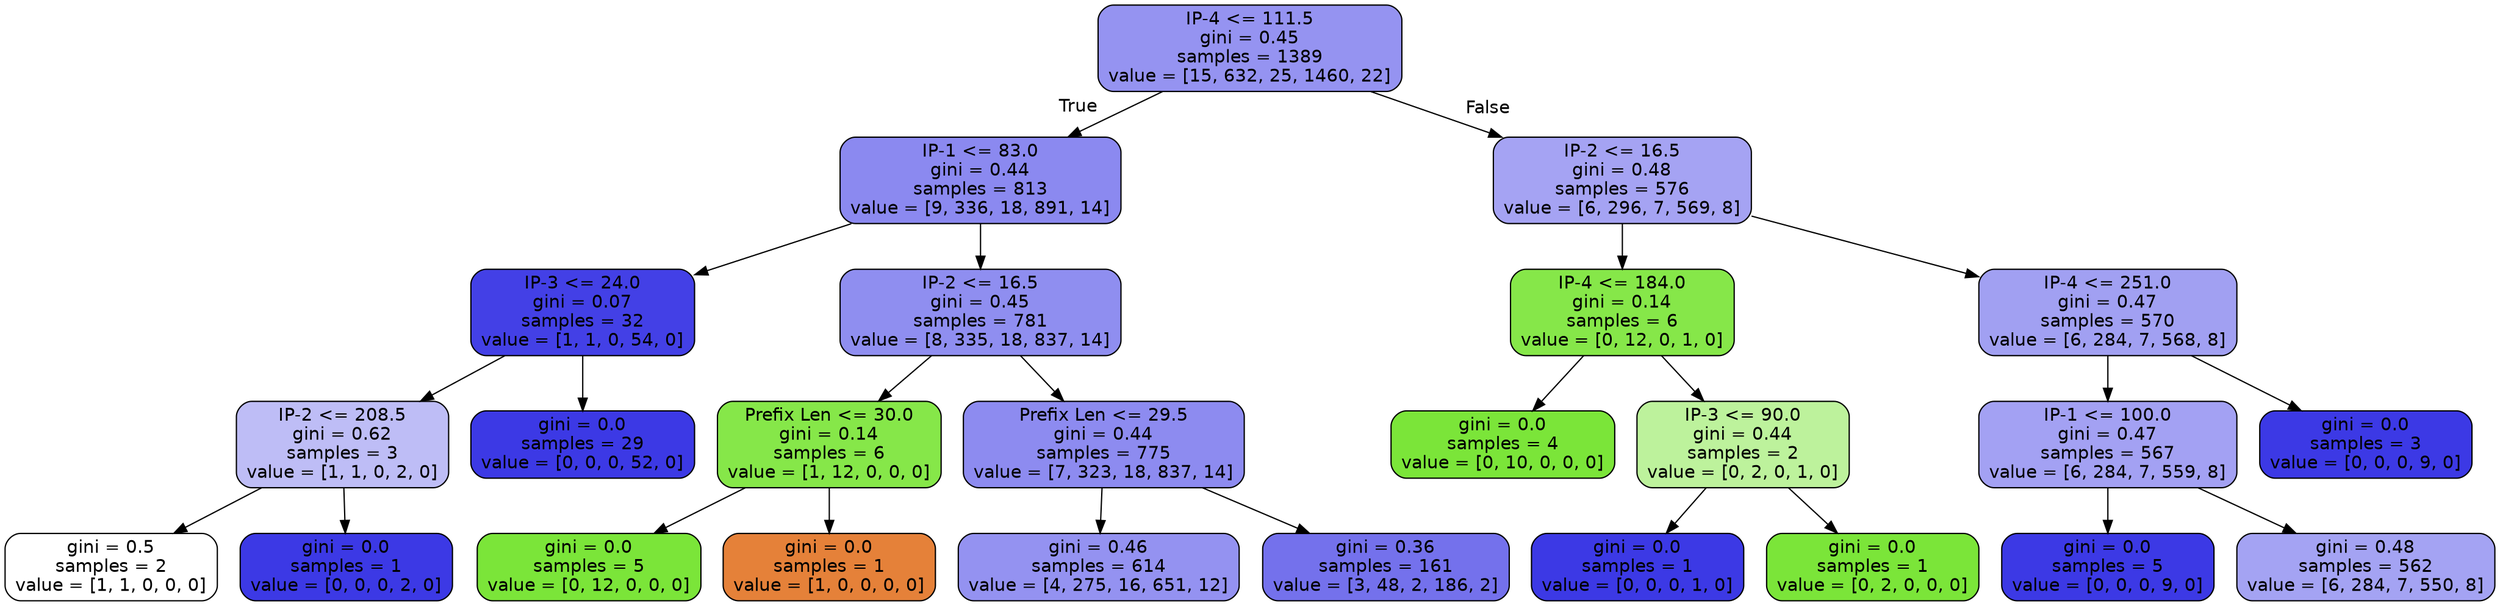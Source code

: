digraph Tree {
node [shape=box, style="filled, rounded", color="black", fontname=helvetica] ;
edge [fontname=helvetica] ;
0 [label="IP-4 <= 111.5\ngini = 0.45\nsamples = 1389\nvalue = [15, 632, 25, 1460, 22]", fillcolor="#9593f1"] ;
1 [label="IP-1 <= 83.0\ngini = 0.44\nsamples = 813\nvalue = [9, 336, 18, 891, 14]", fillcolor="#8b89f0"] ;
0 -> 1 [labeldistance=2.5, labelangle=45, headlabel="True"] ;
2 [label="IP-3 <= 24.0\ngini = 0.07\nsamples = 32\nvalue = [1, 1, 0, 54, 0]", fillcolor="#4340e6"] ;
1 -> 2 ;
3 [label="IP-2 <= 208.5\ngini = 0.62\nsamples = 3\nvalue = [1, 1, 0, 2, 0]", fillcolor="#bebdf6"] ;
2 -> 3 ;
4 [label="gini = 0.5\nsamples = 2\nvalue = [1, 1, 0, 0, 0]", fillcolor="#ffffff"] ;
3 -> 4 ;
5 [label="gini = 0.0\nsamples = 1\nvalue = [0, 0, 0, 2, 0]", fillcolor="#3c39e5"] ;
3 -> 5 ;
6 [label="gini = 0.0\nsamples = 29\nvalue = [0, 0, 0, 52, 0]", fillcolor="#3c39e5"] ;
2 -> 6 ;
7 [label="IP-2 <= 16.5\ngini = 0.45\nsamples = 781\nvalue = [8, 335, 18, 837, 14]", fillcolor="#8f8ef0"] ;
1 -> 7 ;
8 [label="Prefix Len <= 30.0\ngini = 0.14\nsamples = 6\nvalue = [1, 12, 0, 0, 0]", fillcolor="#86e749"] ;
7 -> 8 ;
9 [label="gini = 0.0\nsamples = 5\nvalue = [0, 12, 0, 0, 0]", fillcolor="#7be539"] ;
8 -> 9 ;
10 [label="gini = 0.0\nsamples = 1\nvalue = [1, 0, 0, 0, 0]", fillcolor="#e58139"] ;
8 -> 10 ;
11 [label="Prefix Len <= 29.5\ngini = 0.44\nsamples = 775\nvalue = [7, 323, 18, 837, 14]", fillcolor="#8d8bf0"] ;
7 -> 11 ;
12 [label="gini = 0.46\nsamples = 614\nvalue = [4, 275, 16, 651, 12]", fillcolor="#9492f1"] ;
11 -> 12 ;
13 [label="gini = 0.36\nsamples = 161\nvalue = [3, 48, 2, 186, 2]", fillcolor="#7471ec"] ;
11 -> 13 ;
14 [label="IP-2 <= 16.5\ngini = 0.48\nsamples = 576\nvalue = [6, 296, 7, 569, 8]", fillcolor="#a5a3f3"] ;
0 -> 14 [labeldistance=2.5, labelangle=-45, headlabel="False"] ;
15 [label="IP-4 <= 184.0\ngini = 0.14\nsamples = 6\nvalue = [0, 12, 0, 1, 0]", fillcolor="#86e749"] ;
14 -> 15 ;
16 [label="gini = 0.0\nsamples = 4\nvalue = [0, 10, 0, 0, 0]", fillcolor="#7be539"] ;
15 -> 16 ;
17 [label="IP-3 <= 90.0\ngini = 0.44\nsamples = 2\nvalue = [0, 2, 0, 1, 0]", fillcolor="#bdf29c"] ;
15 -> 17 ;
18 [label="gini = 0.0\nsamples = 1\nvalue = [0, 0, 0, 1, 0]", fillcolor="#3c39e5"] ;
17 -> 18 ;
19 [label="gini = 0.0\nsamples = 1\nvalue = [0, 2, 0, 0, 0]", fillcolor="#7be539"] ;
17 -> 19 ;
20 [label="IP-4 <= 251.0\ngini = 0.47\nsamples = 570\nvalue = [6, 284, 7, 568, 8]", fillcolor="#a1a0f2"] ;
14 -> 20 ;
21 [label="IP-1 <= 100.0\ngini = 0.47\nsamples = 567\nvalue = [6, 284, 7, 559, 8]", fillcolor="#a3a1f3"] ;
20 -> 21 ;
22 [label="gini = 0.0\nsamples = 5\nvalue = [0, 0, 0, 9, 0]", fillcolor="#3c39e5"] ;
21 -> 22 ;
23 [label="gini = 0.48\nsamples = 562\nvalue = [6, 284, 7, 550, 8]", fillcolor="#a4a3f3"] ;
21 -> 23 ;
24 [label="gini = 0.0\nsamples = 3\nvalue = [0, 0, 0, 9, 0]", fillcolor="#3c39e5"] ;
20 -> 24 ;
}
